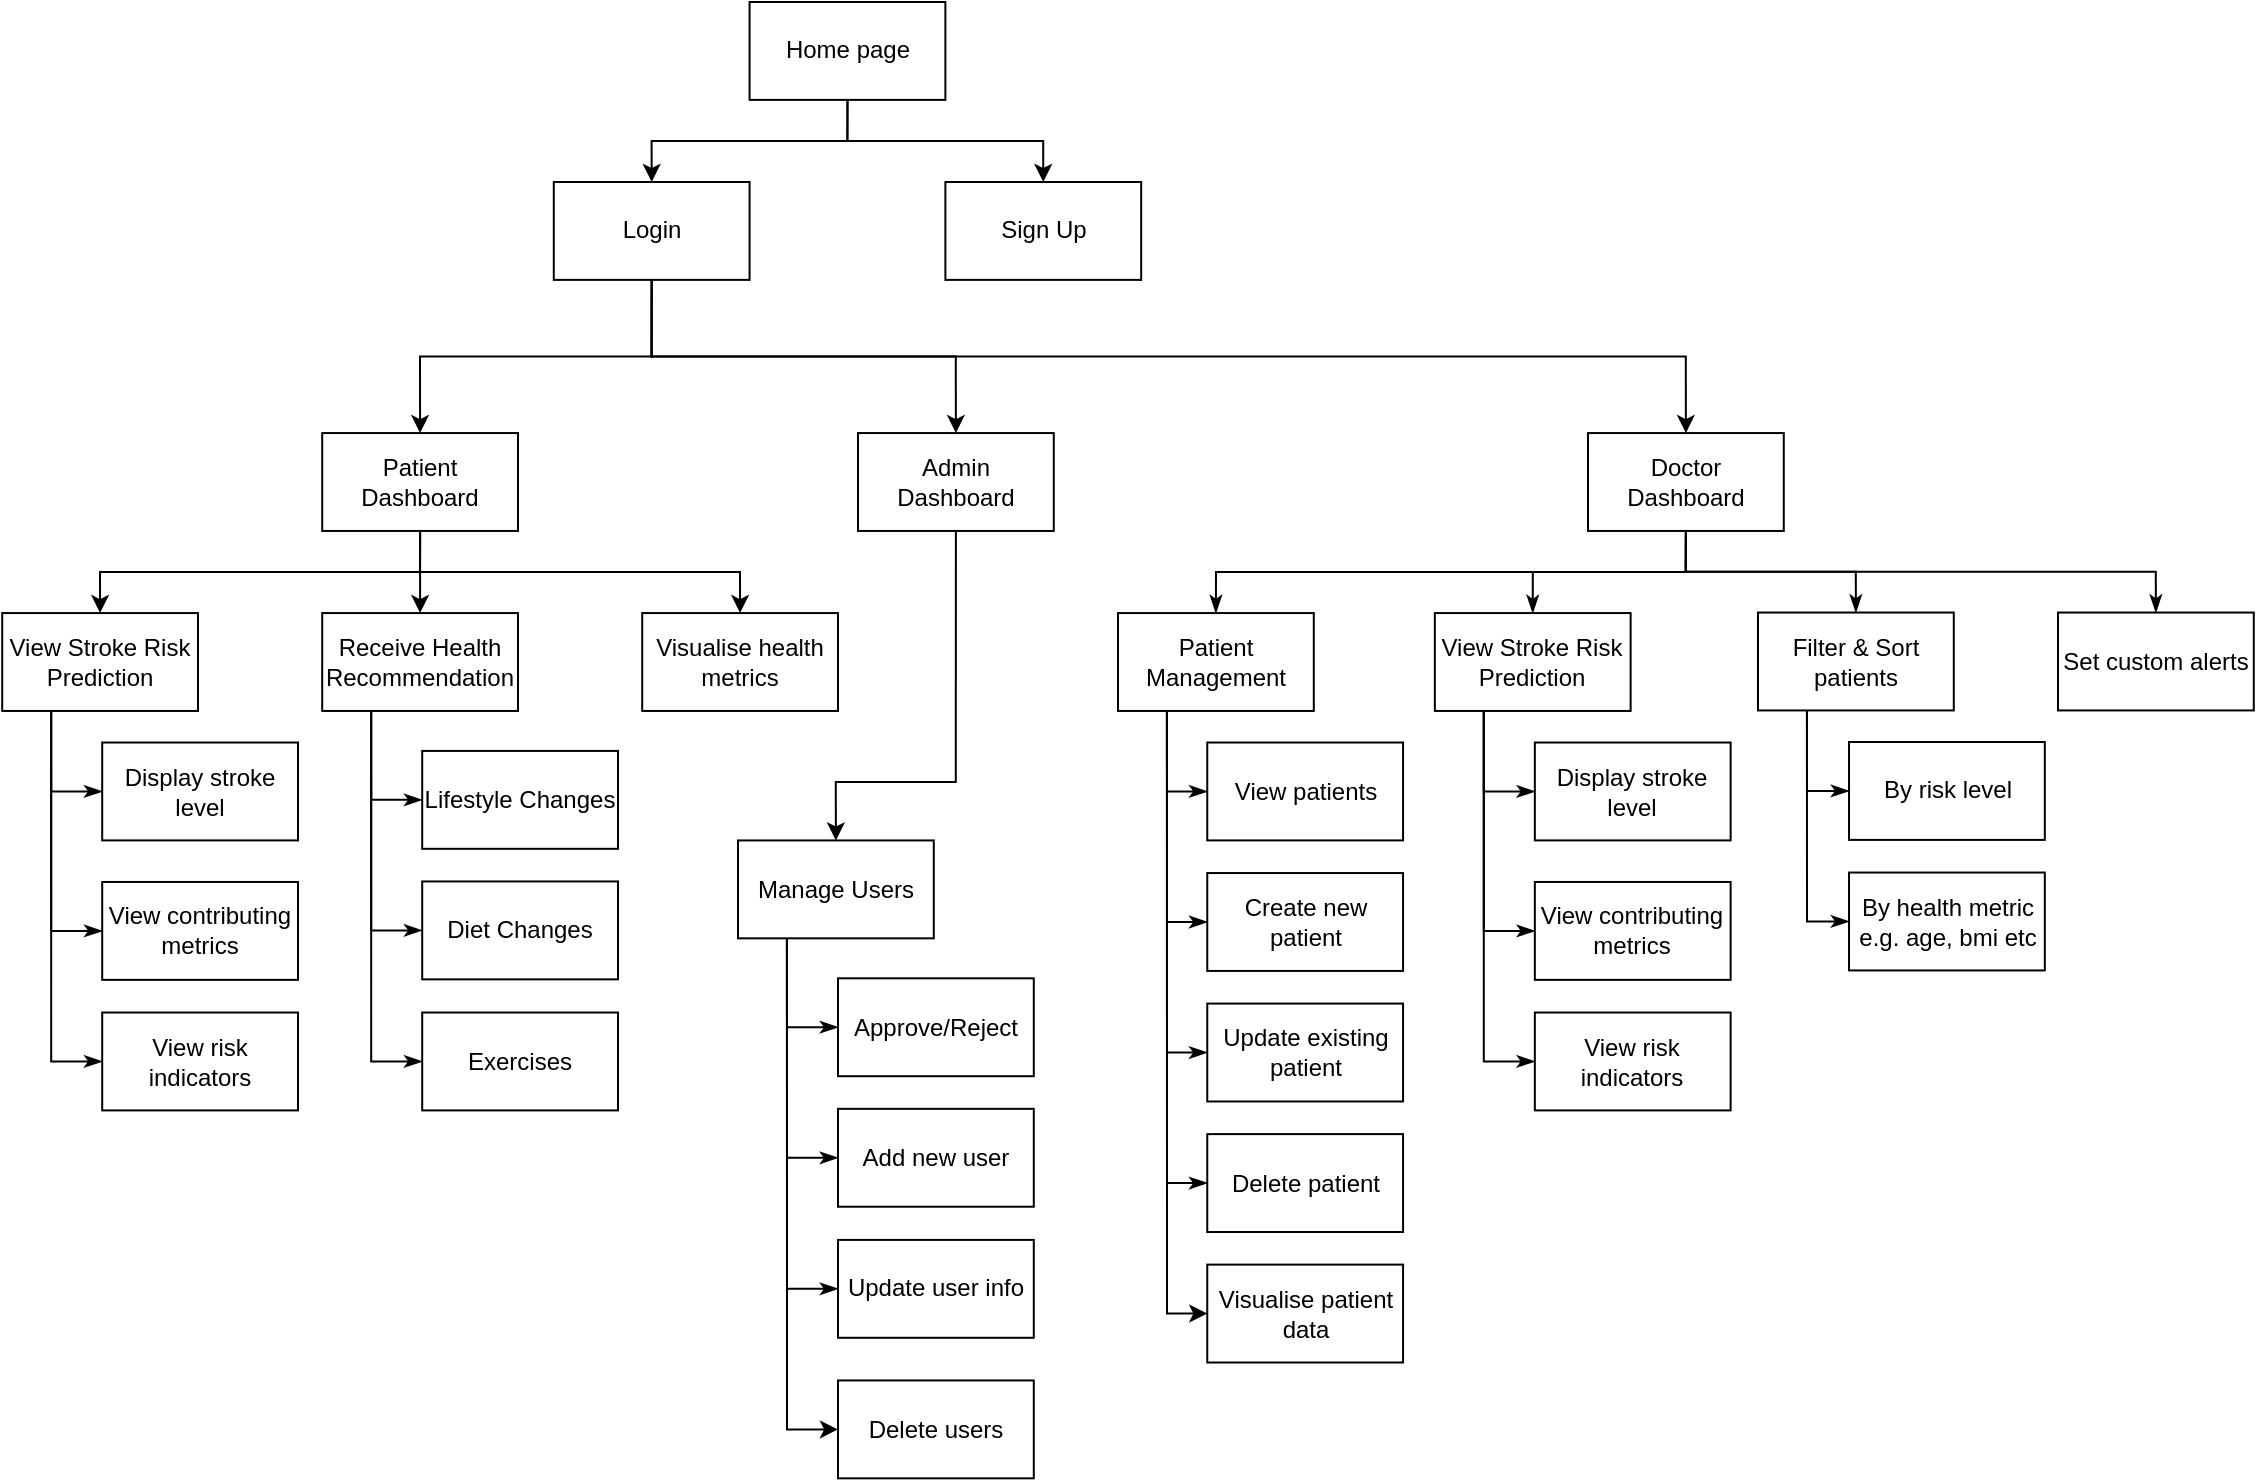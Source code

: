 <mxfile version="26.0.4">
  <diagram name="Page-1" id="QzweLbMHkC1dc2f2lWx5">
    <mxGraphModel grid="1" page="1" gridSize="10" guides="1" tooltips="1" connect="1" arrows="1" fold="1" pageScale="1" pageWidth="1169" pageHeight="827" math="0" shadow="0">
      <root>
        <mxCell id="0" />
        <mxCell id="1" parent="0" />
        <mxCell id="n6mjIDn-mWC2xdgZr6QH-4" style="edgeStyle=orthogonalEdgeStyle;rounded=0;orthogonalLoop=1;jettySize=auto;html=1;exitX=0.5;exitY=1;exitDx=0;exitDy=0;entryX=0.5;entryY=0;entryDx=0;entryDy=0;" edge="1" parent="1" source="gIiw_jrLxKIc68AiuTAL-1" target="n6mjIDn-mWC2xdgZr6QH-3">
          <mxGeometry relative="1" as="geometry" />
        </mxCell>
        <mxCell id="n6mjIDn-mWC2xdgZr6QH-5" style="edgeStyle=orthogonalEdgeStyle;rounded=0;orthogonalLoop=1;jettySize=auto;html=1;exitX=0.5;exitY=1;exitDx=0;exitDy=0;entryX=0.5;entryY=0;entryDx=0;entryDy=0;" edge="1" parent="1" source="gIiw_jrLxKIc68AiuTAL-1" target="0cSXfDRtiGTmB1SdXNV1-1">
          <mxGeometry relative="1" as="geometry" />
        </mxCell>
        <mxCell id="gIiw_jrLxKIc68AiuTAL-1" value="Home page" style="rounded=0;whiteSpace=wrap;html=1;" vertex="1" parent="1">
          <mxGeometry x="-774.205" y="40" width="97.895" height="48.947" as="geometry" />
        </mxCell>
        <mxCell id="n6mjIDn-mWC2xdgZr6QH-6" style="edgeStyle=orthogonalEdgeStyle;rounded=0;orthogonalLoop=1;jettySize=auto;html=1;exitX=0.5;exitY=1;exitDx=0;exitDy=0;entryX=0.5;entryY=0;entryDx=0;entryDy=0;" edge="1" parent="1" source="0cSXfDRtiGTmB1SdXNV1-1" target="i3T4It_ZSLhIUyWXGes0-2">
          <mxGeometry relative="1" as="geometry">
            <mxPoint x="-981.055" y="255.529" as="targetPoint" />
          </mxGeometry>
        </mxCell>
        <mxCell id="n6mjIDn-mWC2xdgZr6QH-7" style="edgeStyle=orthogonalEdgeStyle;rounded=0;orthogonalLoop=1;jettySize=auto;html=1;exitX=0.5;exitY=1;exitDx=0;exitDy=0;entryX=0.5;entryY=0;entryDx=0;entryDy=0;" edge="1" parent="1" source="0cSXfDRtiGTmB1SdXNV1-1" target="i3T4It_ZSLhIUyWXGes0-6">
          <mxGeometry relative="1" as="geometry">
            <mxPoint x="-364.731" y="255.529" as="targetPoint" />
          </mxGeometry>
        </mxCell>
        <mxCell id="bfAX3NfFLKilBMA327mf-20" style="edgeStyle=orthogonalEdgeStyle;rounded=0;orthogonalLoop=1;jettySize=auto;html=1;exitX=0.5;exitY=1;exitDx=0;exitDy=0;entryX=0.5;entryY=0;entryDx=0;entryDy=0;" edge="1" parent="1" source="0cSXfDRtiGTmB1SdXNV1-1" target="bfAX3NfFLKilBMA327mf-19">
          <mxGeometry relative="1" as="geometry" />
        </mxCell>
        <mxCell id="0cSXfDRtiGTmB1SdXNV1-1" value="Login" style="rounded=0;whiteSpace=wrap;html=1;" vertex="1" parent="1">
          <mxGeometry x="-872.105" y="129.999" width="97.895" height="48.947" as="geometry" />
        </mxCell>
        <mxCell id="n6mjIDn-mWC2xdgZr6QH-3" value="Sign Up" style="rounded=0;whiteSpace=wrap;html=1;" vertex="1" parent="1">
          <mxGeometry x="-676.305" y="129.999" width="97.895" height="48.947" as="geometry" />
        </mxCell>
        <mxCell id="bfAX3NfFLKilBMA327mf-14" value="" style="group" connectable="0" vertex="1" parent="1">
          <mxGeometry x="-589.996" y="255.529" width="567.887" height="464.721" as="geometry" />
        </mxCell>
        <mxCell id="bfAX3NfFLKilBMA327mf-11" style="edgeStyle=orthogonalEdgeStyle;rounded=0;orthogonalLoop=1;jettySize=auto;html=1;exitX=0.25;exitY=1;exitDx=0;exitDy=0;entryX=0;entryY=0.5;entryDx=0;entryDy=0;" edge="1" parent="bfAX3NfFLKilBMA327mf-14" source="gIiw_jrLxKIc68AiuTAL-14" target="bfAX3NfFLKilBMA327mf-10">
          <mxGeometry relative="1" as="geometry" />
        </mxCell>
        <mxCell id="gIiw_jrLxKIc68AiuTAL-14" value="Patient Management" style="rounded=0;whiteSpace=wrap;html=1;" vertex="1" parent="bfAX3NfFLKilBMA327mf-14">
          <mxGeometry y="89.999" width="97.895" height="48.947" as="geometry" />
        </mxCell>
        <mxCell id="gIiw_jrLxKIc68AiuTAL-15" value="Update existing patient" style="rounded=0;whiteSpace=wrap;html=1;" vertex="1" parent="bfAX3NfFLKilBMA327mf-14">
          <mxGeometry x="44.63" y="285.261" width="97.895" height="48.947" as="geometry" />
        </mxCell>
        <mxCell id="yNa1wLkG7AQhXzhJPhvf-21" style="edgeStyle=orthogonalEdgeStyle;rounded=0;orthogonalLoop=1;jettySize=auto;html=1;exitX=0.25;exitY=1;exitDx=0;exitDy=0;entryX=0;entryY=0.5;entryDx=0;entryDy=0;strokeColor=default;align=center;verticalAlign=middle;fontFamily=Helvetica;fontSize=11;fontColor=default;labelBackgroundColor=default;endArrow=classicThin;endFill=1;" edge="1" parent="bfAX3NfFLKilBMA327mf-14" source="gIiw_jrLxKIc68AiuTAL-14" target="gIiw_jrLxKIc68AiuTAL-15">
          <mxGeometry relative="1" as="geometry" />
        </mxCell>
        <mxCell id="gIiw_jrLxKIc68AiuTAL-16" value="Create new patient" style="rounded=0;whiteSpace=wrap;html=1;" vertex="1" parent="bfAX3NfFLKilBMA327mf-14">
          <mxGeometry x="44.63" y="219.997" width="97.895" height="48.947" as="geometry" />
        </mxCell>
        <mxCell id="yNa1wLkG7AQhXzhJPhvf-20" style="edgeStyle=orthogonalEdgeStyle;rounded=0;orthogonalLoop=1;jettySize=auto;html=1;exitX=0.25;exitY=1;exitDx=0;exitDy=0;entryX=0;entryY=0.5;entryDx=0;entryDy=0;strokeColor=default;align=center;verticalAlign=middle;fontFamily=Helvetica;fontSize=11;fontColor=default;labelBackgroundColor=default;endArrow=classicThin;endFill=1;" edge="1" parent="bfAX3NfFLKilBMA327mf-14" source="gIiw_jrLxKIc68AiuTAL-14" target="gIiw_jrLxKIc68AiuTAL-16">
          <mxGeometry relative="1" as="geometry" />
        </mxCell>
        <mxCell id="ObmdlfMDug6uXyQkJneM-57" value="View patients" style="rounded=0;whiteSpace=wrap;html=1;" vertex="1" parent="bfAX3NfFLKilBMA327mf-14">
          <mxGeometry x="44.63" y="154.731" width="97.895" height="48.947" as="geometry" />
        </mxCell>
        <mxCell id="yNa1wLkG7AQhXzhJPhvf-18" style="edgeStyle=orthogonalEdgeStyle;rounded=0;orthogonalLoop=1;jettySize=auto;html=1;exitX=0.25;exitY=1;exitDx=0;exitDy=0;entryX=0;entryY=0.5;entryDx=0;entryDy=0;strokeColor=default;align=center;verticalAlign=middle;fontFamily=Helvetica;fontSize=11;fontColor=default;labelBackgroundColor=default;endArrow=classicThin;endFill=1;" edge="1" parent="bfAX3NfFLKilBMA327mf-14" source="gIiw_jrLxKIc68AiuTAL-14" target="ObmdlfMDug6uXyQkJneM-57">
          <mxGeometry relative="1" as="geometry" />
        </mxCell>
        <mxCell id="ObmdlfMDug6uXyQkJneM-63" value="Delete patient" style="rounded=0;whiteSpace=wrap;html=1;" vertex="1" parent="bfAX3NfFLKilBMA327mf-14">
          <mxGeometry x="44.63" y="350.524" width="97.895" height="48.947" as="geometry" />
        </mxCell>
        <mxCell id="yNa1wLkG7AQhXzhJPhvf-22" style="edgeStyle=orthogonalEdgeStyle;rounded=0;orthogonalLoop=1;jettySize=auto;html=1;exitX=0.25;exitY=1;exitDx=0;exitDy=0;entryX=0;entryY=0.5;entryDx=0;entryDy=0;strokeColor=default;align=center;verticalAlign=middle;fontFamily=Helvetica;fontSize=11;fontColor=default;labelBackgroundColor=default;endArrow=classicThin;endFill=1;" edge="1" parent="bfAX3NfFLKilBMA327mf-14" source="gIiw_jrLxKIc68AiuTAL-14" target="ObmdlfMDug6uXyQkJneM-63">
          <mxGeometry relative="1" as="geometry">
            <mxPoint x="44.63" y="440.267" as="targetPoint" />
          </mxGeometry>
        </mxCell>
        <mxCell id="bfAX3NfFLKilBMA327mf-10" value="Visualise patient data" style="rounded=0;whiteSpace=wrap;html=1;" vertex="1" parent="bfAX3NfFLKilBMA327mf-14">
          <mxGeometry x="44.63" y="415.774" width="97.895" height="48.947" as="geometry" />
        </mxCell>
        <mxCell id="n6mjIDn-mWC2xdgZr6QH-16" style="edgeStyle=orthogonalEdgeStyle;shape=connector;rounded=0;orthogonalLoop=1;jettySize=auto;html=1;exitX=0.5;exitY=1;exitDx=0;exitDy=0;entryX=0.5;entryY=0;entryDx=0;entryDy=0;labelBackgroundColor=default;strokeColor=default;align=center;verticalAlign=middle;fontFamily=Helvetica;fontSize=11;fontColor=default;endArrow=classicThin;endFill=1;" edge="1" parent="bfAX3NfFLKilBMA327mf-14" source="i3T4It_ZSLhIUyWXGes0-6" target="gIiw_jrLxKIc68AiuTAL-14">
          <mxGeometry relative="1" as="geometry" />
        </mxCell>
        <mxCell id="ObmdlfMDug6uXyQkJneM-26" value="Filter &amp;amp; Sort patients" style="rounded=0;whiteSpace=wrap;html=1;" vertex="1" parent="bfAX3NfFLKilBMA327mf-14">
          <mxGeometry x="319.993" y="89.739" width="97.895" height="48.947" as="geometry" />
        </mxCell>
        <mxCell id="ObmdlfMDug6uXyQkJneM-29" value="By health metric e.g. age, bmi etc" style="rounded=0;whiteSpace=wrap;html=1;" vertex="1" parent="bfAX3NfFLKilBMA327mf-14">
          <mxGeometry x="365.513" y="219.741" width="97.895" height="48.947" as="geometry" />
        </mxCell>
        <mxCell id="yNa1wLkG7AQhXzhJPhvf-29" style="edgeStyle=orthogonalEdgeStyle;rounded=0;orthogonalLoop=1;jettySize=auto;html=1;exitX=0.25;exitY=1;exitDx=0;exitDy=0;entryX=0;entryY=0.5;entryDx=0;entryDy=0;strokeColor=default;align=center;verticalAlign=middle;fontFamily=Helvetica;fontSize=11;fontColor=default;labelBackgroundColor=default;endArrow=classicThin;endFill=1;" edge="1" parent="bfAX3NfFLKilBMA327mf-14" source="ObmdlfMDug6uXyQkJneM-26" target="ObmdlfMDug6uXyQkJneM-29">
          <mxGeometry relative="1" as="geometry" />
        </mxCell>
        <mxCell id="ObmdlfMDug6uXyQkJneM-30" value="By risk level" style="rounded=0;whiteSpace=wrap;html=1;" vertex="1" parent="bfAX3NfFLKilBMA327mf-14">
          <mxGeometry x="365.513" y="154.478" width="97.895" height="48.947" as="geometry" />
        </mxCell>
        <mxCell id="yNa1wLkG7AQhXzhJPhvf-28" style="edgeStyle=orthogonalEdgeStyle;rounded=0;orthogonalLoop=1;jettySize=auto;html=1;exitX=0.25;exitY=1;exitDx=0;exitDy=0;entryX=0;entryY=0.5;entryDx=0;entryDy=0;strokeColor=default;align=center;verticalAlign=middle;fontFamily=Helvetica;fontSize=11;fontColor=default;labelBackgroundColor=default;endArrow=classicThin;endFill=1;" edge="1" parent="bfAX3NfFLKilBMA327mf-14" source="ObmdlfMDug6uXyQkJneM-26" target="ObmdlfMDug6uXyQkJneM-30">
          <mxGeometry relative="1" as="geometry" />
        </mxCell>
        <mxCell id="ObmdlfMDug6uXyQkJneM-31" value="Set custom alerts" style="rounded=0;whiteSpace=wrap;html=1;" vertex="1" parent="bfAX3NfFLKilBMA327mf-14">
          <mxGeometry x="469.991" y="89.739" width="97.895" height="48.947" as="geometry" />
        </mxCell>
        <mxCell id="n6mjIDn-mWC2xdgZr6QH-17" style="edgeStyle=orthogonalEdgeStyle;shape=connector;rounded=0;orthogonalLoop=1;jettySize=auto;html=1;exitX=0.5;exitY=1;exitDx=0;exitDy=0;entryX=0.5;entryY=0;entryDx=0;entryDy=0;labelBackgroundColor=default;strokeColor=default;align=center;verticalAlign=middle;fontFamily=Helvetica;fontSize=11;fontColor=default;endArrow=classicThin;endFill=1;" edge="1" parent="bfAX3NfFLKilBMA327mf-14" source="i3T4It_ZSLhIUyWXGes0-6" target="bfAX3NfFLKilBMA327mf-8">
          <mxGeometry relative="1" as="geometry">
            <mxPoint x="275.262" y="89.999" as="targetPoint" />
          </mxGeometry>
        </mxCell>
        <mxCell id="n6mjIDn-mWC2xdgZr6QH-18" style="edgeStyle=orthogonalEdgeStyle;shape=connector;rounded=0;orthogonalLoop=1;jettySize=auto;html=1;exitX=0.5;exitY=1;exitDx=0;exitDy=0;entryX=0.5;entryY=0;entryDx=0;entryDy=0;labelBackgroundColor=default;strokeColor=default;align=center;verticalAlign=middle;fontFamily=Helvetica;fontSize=11;fontColor=default;endArrow=classicThin;endFill=1;" edge="1" parent="bfAX3NfFLKilBMA327mf-14" source="i3T4It_ZSLhIUyWXGes0-6" target="ObmdlfMDug6uXyQkJneM-26">
          <mxGeometry relative="1" as="geometry" />
        </mxCell>
        <mxCell id="n6mjIDn-mWC2xdgZr6QH-19" style="edgeStyle=orthogonalEdgeStyle;shape=connector;rounded=0;orthogonalLoop=1;jettySize=auto;html=1;exitX=0.5;exitY=1;exitDx=0;exitDy=0;entryX=0.5;entryY=0;entryDx=0;entryDy=0;labelBackgroundColor=default;strokeColor=default;align=center;verticalAlign=middle;fontFamily=Helvetica;fontSize=11;fontColor=default;endArrow=classicThin;endFill=1;" edge="1" parent="bfAX3NfFLKilBMA327mf-14" source="i3T4It_ZSLhIUyWXGes0-6" target="ObmdlfMDug6uXyQkJneM-31">
          <mxGeometry relative="1" as="geometry" />
        </mxCell>
        <mxCell id="i3T4It_ZSLhIUyWXGes0-6" value="Doctor Dashboard" style="rounded=0;whiteSpace=wrap;html=1;" vertex="1" parent="bfAX3NfFLKilBMA327mf-14">
          <mxGeometry x="234.993" width="97.895" height="48.947" as="geometry" />
        </mxCell>
        <mxCell id="bfAX3NfFLKilBMA327mf-3" value="Display stroke level" style="rounded=0;whiteSpace=wrap;html=1;" vertex="1" parent="bfAX3NfFLKilBMA327mf-14">
          <mxGeometry x="208.414" y="154.738" width="97.895" height="48.947" as="geometry" />
        </mxCell>
        <mxCell id="bfAX3NfFLKilBMA327mf-4" value="View contributing metrics" style="rounded=0;whiteSpace=wrap;html=1;" vertex="1" parent="bfAX3NfFLKilBMA327mf-14">
          <mxGeometry x="208.414" y="224.461" width="97.895" height="48.947" as="geometry" />
        </mxCell>
        <mxCell id="bfAX3NfFLKilBMA327mf-5" style="edgeStyle=orthogonalEdgeStyle;rounded=0;orthogonalLoop=1;jettySize=auto;html=1;exitX=0.25;exitY=1;exitDx=0;exitDy=0;entryX=0;entryY=0.5;entryDx=0;entryDy=0;endArrow=classicThin;endFill=1;" edge="1" parent="bfAX3NfFLKilBMA327mf-14" source="bfAX3NfFLKilBMA327mf-8" target="bfAX3NfFLKilBMA327mf-3">
          <mxGeometry relative="1" as="geometry" />
        </mxCell>
        <mxCell id="bfAX3NfFLKilBMA327mf-6" style="edgeStyle=orthogonalEdgeStyle;shape=connector;rounded=0;orthogonalLoop=1;jettySize=auto;html=1;exitX=0.25;exitY=1;exitDx=0;exitDy=0;entryX=0;entryY=0.5;entryDx=0;entryDy=0;labelBackgroundColor=default;strokeColor=default;align=center;verticalAlign=middle;fontFamily=Helvetica;fontSize=11;fontColor=default;endArrow=classicThin;endFill=1;" edge="1" parent="bfAX3NfFLKilBMA327mf-14" source="bfAX3NfFLKilBMA327mf-8" target="bfAX3NfFLKilBMA327mf-4">
          <mxGeometry relative="1" as="geometry" />
        </mxCell>
        <mxCell id="bfAX3NfFLKilBMA327mf-7" style="edgeStyle=orthogonalEdgeStyle;shape=connector;rounded=0;orthogonalLoop=1;jettySize=auto;html=1;exitX=0.25;exitY=1;exitDx=0;exitDy=0;entryX=0;entryY=0.5;entryDx=0;entryDy=0;labelBackgroundColor=default;strokeColor=default;align=center;verticalAlign=middle;fontFamily=Helvetica;fontSize=11;fontColor=default;endArrow=classicThin;endFill=1;" edge="1" parent="bfAX3NfFLKilBMA327mf-14" source="bfAX3NfFLKilBMA327mf-8" target="bfAX3NfFLKilBMA327mf-9">
          <mxGeometry relative="1" as="geometry" />
        </mxCell>
        <mxCell id="bfAX3NfFLKilBMA327mf-8" value="View Stroke Risk Prediction" style="rounded=0;whiteSpace=wrap;html=1;verticalAlign=middle;" vertex="1" parent="bfAX3NfFLKilBMA327mf-14">
          <mxGeometry x="158.415" y="89.999" width="97.895" height="48.947" as="geometry" />
        </mxCell>
        <mxCell id="bfAX3NfFLKilBMA327mf-9" value="View risk indicators" style="rounded=0;whiteSpace=wrap;html=1;" vertex="1" parent="bfAX3NfFLKilBMA327mf-14">
          <mxGeometry x="208.415" y="289.729" width="97.895" height="48.947" as="geometry" />
        </mxCell>
        <mxCell id="bfAX3NfFLKilBMA327mf-17" value="" style="group" connectable="0" vertex="1" parent="1">
          <mxGeometry x="-1147.901" y="255.529" width="515.796" height="522.636" as="geometry" />
        </mxCell>
        <mxCell id="gIiw_jrLxKIc68AiuTAL-4" value="Display stroke level" style="rounded=0;whiteSpace=wrap;html=1;" vertex="1" parent="bfAX3NfFLKilBMA327mf-17">
          <mxGeometry x="50.0" y="154.738" width="97.895" height="48.947" as="geometry" />
        </mxCell>
        <mxCell id="ObmdlfMDug6uXyQkJneM-4" value="Diet Changes" style="rounded=0;whiteSpace=wrap;html=1;" vertex="1" parent="bfAX3NfFLKilBMA327mf-17">
          <mxGeometry x="210.001" y="224.201" width="97.895" height="48.947" as="geometry" />
        </mxCell>
        <mxCell id="ObmdlfMDug6uXyQkJneM-44" value="View contributing metrics" style="rounded=0;whiteSpace=wrap;html=1;" vertex="1" parent="bfAX3NfFLKilBMA327mf-17">
          <mxGeometry x="50.0" y="224.461" width="97.895" height="48.947" as="geometry" />
        </mxCell>
        <mxCell id="yNa1wLkG7AQhXzhJPhvf-10" style="edgeStyle=orthogonalEdgeStyle;rounded=0;orthogonalLoop=1;jettySize=auto;html=1;exitX=0.25;exitY=1;exitDx=0;exitDy=0;entryX=0;entryY=0.5;entryDx=0;entryDy=0;strokeColor=default;align=center;verticalAlign=middle;fontFamily=Helvetica;fontSize=11;fontColor=default;labelBackgroundColor=default;endArrow=classicThin;endFill=1;" edge="1" parent="bfAX3NfFLKilBMA327mf-17" source="ObmdlfMDug6uXyQkJneM-48" target="gIiw_jrLxKIc68AiuTAL-5">
          <mxGeometry relative="1" as="geometry" />
        </mxCell>
        <mxCell id="yNa1wLkG7AQhXzhJPhvf-40" style="edgeStyle=orthogonalEdgeStyle;rounded=0;orthogonalLoop=1;jettySize=auto;html=1;exitX=0.25;exitY=1;exitDx=0;exitDy=0;entryX=0;entryY=0.5;entryDx=0;entryDy=0;strokeColor=default;align=center;verticalAlign=middle;fontFamily=Helvetica;fontSize=11;fontColor=default;labelBackgroundColor=default;endArrow=classicThin;endFill=1;" edge="1" parent="bfAX3NfFLKilBMA327mf-17" source="ObmdlfMDug6uXyQkJneM-48" target="ObmdlfMDug6uXyQkJneM-4">
          <mxGeometry relative="1" as="geometry" />
        </mxCell>
        <mxCell id="i3T4It_ZSLhIUyWXGes0-19" style="edgeStyle=orthogonalEdgeStyle;rounded=0;orthogonalLoop=1;jettySize=auto;html=1;exitX=0.25;exitY=1;exitDx=0;exitDy=0;entryX=0;entryY=0.5;entryDx=0;entryDy=0;endArrow=classicThin;endFill=1;" edge="1" parent="bfAX3NfFLKilBMA327mf-17" source="ObmdlfMDug6uXyQkJneM-48" target="i3T4It_ZSLhIUyWXGes0-17">
          <mxGeometry relative="1" as="geometry" />
        </mxCell>
        <mxCell id="ObmdlfMDug6uXyQkJneM-48" value="Receive Health Recommendation" style="rounded=0;whiteSpace=wrap;html=1;fontSize=12;" vertex="1" parent="bfAX3NfFLKilBMA327mf-17">
          <mxGeometry x="160.001" y="89.999" width="97.895" height="48.947" as="geometry" />
        </mxCell>
        <mxCell id="n6mjIDn-mWC2xdgZr6QH-10" style="edgeStyle=orthogonalEdgeStyle;rounded=0;orthogonalLoop=1;jettySize=auto;html=1;exitX=0.25;exitY=1;exitDx=0;exitDy=0;entryX=0;entryY=0.5;entryDx=0;entryDy=0;endArrow=classicThin;endFill=1;" edge="1" parent="bfAX3NfFLKilBMA327mf-17" source="ObmdlfMDug6uXyQkJneM-54" target="gIiw_jrLxKIc68AiuTAL-4">
          <mxGeometry relative="1" as="geometry" />
        </mxCell>
        <mxCell id="n6mjIDn-mWC2xdgZr6QH-11" style="edgeStyle=orthogonalEdgeStyle;shape=connector;rounded=0;orthogonalLoop=1;jettySize=auto;html=1;exitX=0.25;exitY=1;exitDx=0;exitDy=0;entryX=0;entryY=0.5;entryDx=0;entryDy=0;labelBackgroundColor=default;strokeColor=default;align=center;verticalAlign=middle;fontFamily=Helvetica;fontSize=11;fontColor=default;endArrow=classicThin;endFill=1;" edge="1" parent="bfAX3NfFLKilBMA327mf-17" source="ObmdlfMDug6uXyQkJneM-54" target="ObmdlfMDug6uXyQkJneM-44">
          <mxGeometry relative="1" as="geometry" />
        </mxCell>
        <mxCell id="n6mjIDn-mWC2xdgZr6QH-12" style="edgeStyle=orthogonalEdgeStyle;shape=connector;rounded=0;orthogonalLoop=1;jettySize=auto;html=1;exitX=0.25;exitY=1;exitDx=0;exitDy=0;entryX=0;entryY=0.5;entryDx=0;entryDy=0;labelBackgroundColor=default;strokeColor=default;align=center;verticalAlign=middle;fontFamily=Helvetica;fontSize=11;fontColor=default;endArrow=classicThin;endFill=1;" edge="1" parent="bfAX3NfFLKilBMA327mf-17" source="ObmdlfMDug6uXyQkJneM-54" target="i3T4It_ZSLhIUyWXGes0-15">
          <mxGeometry relative="1" as="geometry" />
        </mxCell>
        <mxCell id="ObmdlfMDug6uXyQkJneM-54" value="View Stroke Risk Prediction" style="rounded=0;whiteSpace=wrap;html=1;verticalAlign=middle;" vertex="1" parent="bfAX3NfFLKilBMA327mf-17">
          <mxGeometry y="89.999" width="97.895" height="48.947" as="geometry" />
        </mxCell>
        <mxCell id="gIiw_jrLxKIc68AiuTAL-5" value="Lifestyle Changes" style="rounded=0;whiteSpace=wrap;html=1;" vertex="1" parent="bfAX3NfFLKilBMA327mf-17">
          <mxGeometry x="210.001" y="158.938" width="97.895" height="48.947" as="geometry" />
        </mxCell>
        <mxCell id="n6mjIDn-mWC2xdgZr6QH-8" style="edgeStyle=orthogonalEdgeStyle;rounded=0;orthogonalLoop=1;jettySize=auto;html=1;exitX=0.5;exitY=1;exitDx=0;exitDy=0;entryX=0.5;entryY=0;entryDx=0;entryDy=0;" edge="1" parent="bfAX3NfFLKilBMA327mf-17" source="i3T4It_ZSLhIUyWXGes0-2" target="ObmdlfMDug6uXyQkJneM-54">
          <mxGeometry relative="1" as="geometry" />
        </mxCell>
        <mxCell id="n6mjIDn-mWC2xdgZr6QH-9" style="edgeStyle=orthogonalEdgeStyle;rounded=0;orthogonalLoop=1;jettySize=auto;html=1;exitX=0.5;exitY=1;exitDx=0;exitDy=0;entryX=0.5;entryY=0;entryDx=0;entryDy=0;" edge="1" parent="bfAX3NfFLKilBMA327mf-17" source="i3T4It_ZSLhIUyWXGes0-2" target="ObmdlfMDug6uXyQkJneM-48">
          <mxGeometry relative="1" as="geometry" />
        </mxCell>
        <mxCell id="bfAX3NfFLKilBMA327mf-2" style="edgeStyle=orthogonalEdgeStyle;rounded=0;orthogonalLoop=1;jettySize=auto;html=1;exitX=0.5;exitY=1;exitDx=0;exitDy=0;entryX=0.5;entryY=0;entryDx=0;entryDy=0;" edge="1" parent="bfAX3NfFLKilBMA327mf-17" source="i3T4It_ZSLhIUyWXGes0-2" target="bfAX3NfFLKilBMA327mf-1">
          <mxGeometry relative="1" as="geometry" />
        </mxCell>
        <mxCell id="i3T4It_ZSLhIUyWXGes0-2" value="Patient Dashboard" style="rounded=0;whiteSpace=wrap;html=1;" vertex="1" parent="bfAX3NfFLKilBMA327mf-17">
          <mxGeometry x="159.999" width="97.895" height="48.947" as="geometry" />
        </mxCell>
        <mxCell id="i3T4It_ZSLhIUyWXGes0-15" value="View risk indicators" style="rounded=0;whiteSpace=wrap;html=1;" vertex="1" parent="bfAX3NfFLKilBMA327mf-17">
          <mxGeometry x="50" y="289.729" width="97.895" height="48.947" as="geometry" />
        </mxCell>
        <mxCell id="i3T4It_ZSLhIUyWXGes0-17" value="Exercises" style="rounded=0;whiteSpace=wrap;html=1;" vertex="1" parent="bfAX3NfFLKilBMA327mf-17">
          <mxGeometry x="210" y="289.729" width="97.895" height="48.947" as="geometry" />
        </mxCell>
        <mxCell id="bfAX3NfFLKilBMA327mf-1" value="Visualise health metrics" style="rounded=0;whiteSpace=wrap;html=1;fontSize=12;" vertex="1" parent="bfAX3NfFLKilBMA327mf-17">
          <mxGeometry x="320.001" y="89.999" width="97.895" height="48.947" as="geometry" />
        </mxCell>
        <mxCell id="bfAX3NfFLKilBMA327mf-21" value="Add new user" style="rounded=0;whiteSpace=wrap;html=1;" vertex="1" parent="bfAX3NfFLKilBMA327mf-17">
          <mxGeometry x="417.901" y="337.891" width="97.895" height="48.947" as="geometry" />
        </mxCell>
        <mxCell id="bfAX3NfFLKilBMA327mf-22" style="edgeStyle=orthogonalEdgeStyle;rounded=0;orthogonalLoop=1;jettySize=auto;html=1;exitX=0.25;exitY=1;exitDx=0;exitDy=0;entryX=0;entryY=0.5;entryDx=0;entryDy=0;strokeColor=default;align=center;verticalAlign=middle;fontFamily=Helvetica;fontSize=11;fontColor=default;labelBackgroundColor=default;endArrow=classicThin;endFill=1;" edge="1" parent="bfAX3NfFLKilBMA327mf-17" source="bfAX3NfFLKilBMA327mf-25" target="bfAX3NfFLKilBMA327mf-26">
          <mxGeometry relative="1" as="geometry" />
        </mxCell>
        <mxCell id="bfAX3NfFLKilBMA327mf-23" style="edgeStyle=orthogonalEdgeStyle;rounded=0;orthogonalLoop=1;jettySize=auto;html=1;exitX=0.25;exitY=1;exitDx=0;exitDy=0;entryX=0;entryY=0.5;entryDx=0;entryDy=0;strokeColor=default;align=center;verticalAlign=middle;fontFamily=Helvetica;fontSize=11;fontColor=default;labelBackgroundColor=default;endArrow=classicThin;endFill=1;" edge="1" parent="bfAX3NfFLKilBMA327mf-17" source="bfAX3NfFLKilBMA327mf-25" target="bfAX3NfFLKilBMA327mf-21">
          <mxGeometry relative="1" as="geometry" />
        </mxCell>
        <mxCell id="bfAX3NfFLKilBMA327mf-24" style="edgeStyle=orthogonalEdgeStyle;rounded=0;orthogonalLoop=1;jettySize=auto;html=1;exitX=0.25;exitY=1;exitDx=0;exitDy=0;entryX=0;entryY=0.5;entryDx=0;entryDy=0;endArrow=classicThin;endFill=1;" edge="1" parent="bfAX3NfFLKilBMA327mf-17" source="bfAX3NfFLKilBMA327mf-25" target="bfAX3NfFLKilBMA327mf-27">
          <mxGeometry relative="1" as="geometry" />
        </mxCell>
        <mxCell id="bfAX3NfFLKilBMA327mf-29" style="edgeStyle=orthogonalEdgeStyle;rounded=0;orthogonalLoop=1;jettySize=auto;html=1;exitX=0.25;exitY=1;exitDx=0;exitDy=0;entryX=0;entryY=0.5;entryDx=0;entryDy=0;" edge="1" parent="bfAX3NfFLKilBMA327mf-17" source="bfAX3NfFLKilBMA327mf-25" target="bfAX3NfFLKilBMA327mf-28">
          <mxGeometry relative="1" as="geometry" />
        </mxCell>
        <mxCell id="bfAX3NfFLKilBMA327mf-25" value="Manage Users" style="rounded=0;whiteSpace=wrap;html=1;fontSize=12;" vertex="1" parent="bfAX3NfFLKilBMA327mf-17">
          <mxGeometry x="367.901" y="203.689" width="97.895" height="48.947" as="geometry" />
        </mxCell>
        <mxCell id="bfAX3NfFLKilBMA327mf-26" value="Approve/Reject" style="rounded=0;whiteSpace=wrap;html=1;" vertex="1" parent="bfAX3NfFLKilBMA327mf-17">
          <mxGeometry x="417.901" y="272.628" width="97.895" height="48.947" as="geometry" />
        </mxCell>
        <mxCell id="bfAX3NfFLKilBMA327mf-27" value="Update user info" style="rounded=0;whiteSpace=wrap;html=1;" vertex="1" parent="bfAX3NfFLKilBMA327mf-17">
          <mxGeometry x="417.9" y="403.419" width="97.895" height="48.947" as="geometry" />
        </mxCell>
        <mxCell id="bfAX3NfFLKilBMA327mf-28" value="Delete users" style="rounded=0;whiteSpace=wrap;html=1;" vertex="1" parent="bfAX3NfFLKilBMA327mf-17">
          <mxGeometry x="417.9" y="473.689" width="97.895" height="48.947" as="geometry" />
        </mxCell>
        <mxCell id="bfAX3NfFLKilBMA327mf-38" style="edgeStyle=orthogonalEdgeStyle;rounded=0;orthogonalLoop=1;jettySize=auto;html=1;exitX=0.5;exitY=1;exitDx=0;exitDy=0;entryX=0.5;entryY=0;entryDx=0;entryDy=0;" edge="1" parent="1" source="bfAX3NfFLKilBMA327mf-19" target="bfAX3NfFLKilBMA327mf-25">
          <mxGeometry relative="1" as="geometry">
            <Array as="points">
              <mxPoint x="-671" y="430" />
              <mxPoint x="-731" y="430" />
            </Array>
          </mxGeometry>
        </mxCell>
        <mxCell id="bfAX3NfFLKilBMA327mf-19" value="Admin Dashboard" style="rounded=0;whiteSpace=wrap;html=1;" vertex="1" parent="1">
          <mxGeometry x="-720.003" y="255.529" width="97.895" height="48.947" as="geometry" />
        </mxCell>
      </root>
    </mxGraphModel>
  </diagram>
</mxfile>
